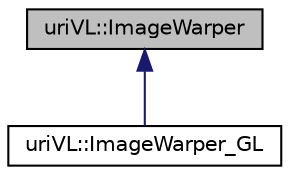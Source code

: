 digraph "uriVL::ImageWarper"
{
  edge [fontname="Helvetica",fontsize="10",labelfontname="Helvetica",labelfontsize="10"];
  node [fontname="Helvetica",fontsize="10",shape=record];
  Node1 [label="uriVL::ImageWarper",height=0.2,width=0.4,color="black", fillcolor="grey75", style="filled", fontcolor="black"];
  Node1 -> Node2 [dir="back",color="midnightblue",fontsize="10",style="solid",fontname="Helvetica"];
  Node2 [label="uriVL::ImageWarper_GL",height=0.2,width=0.4,color="black", fillcolor="white", style="filled",URL="$classuriVL_1_1ImageWarper__GL.html",tooltip="holds the records of 2D matching result "];
}
